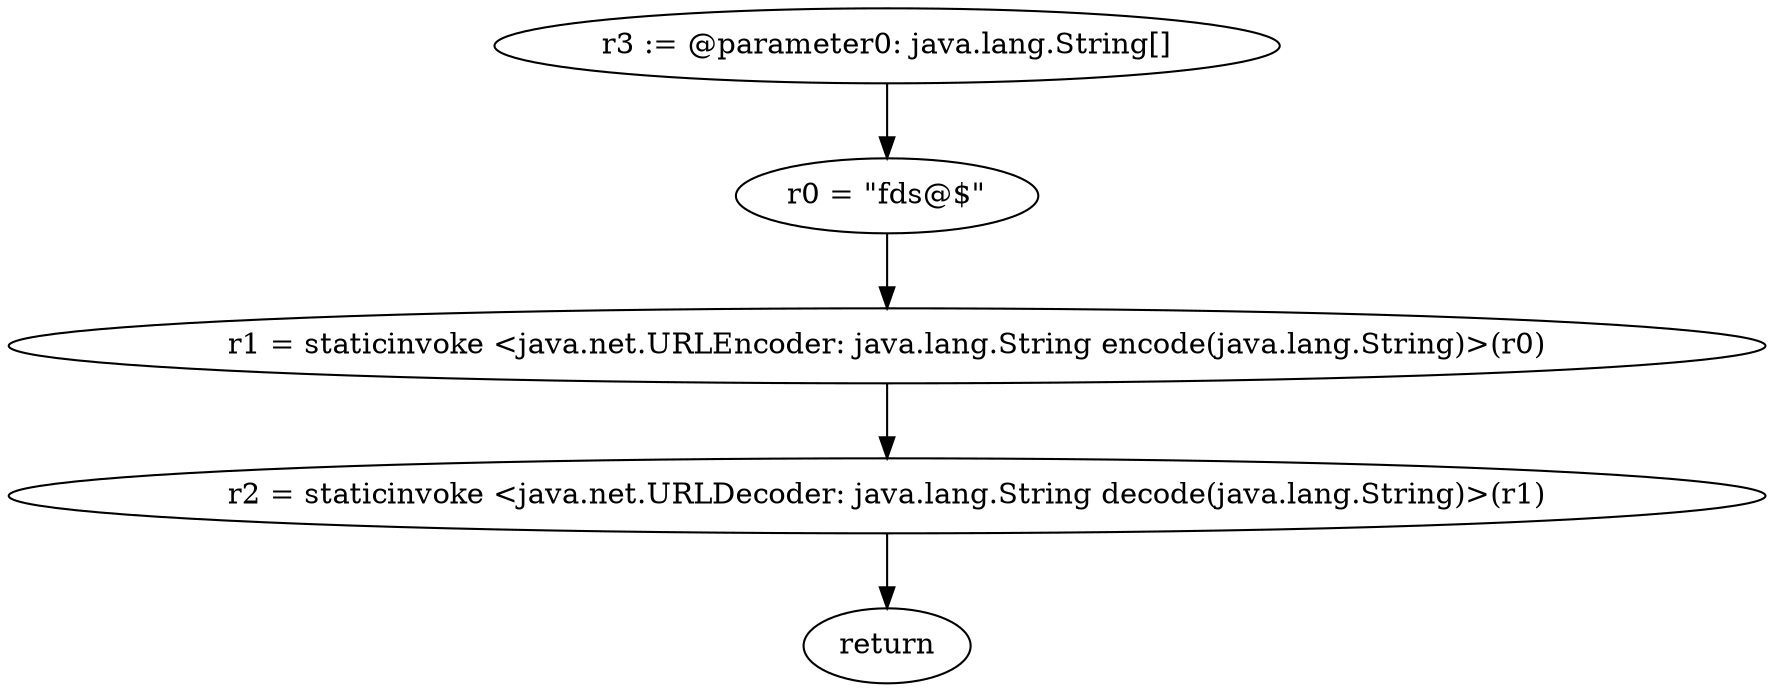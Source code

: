 digraph "unitGraph" {
    "r3 := @parameter0: java.lang.String[]"
    "r0 = \"fds@$\""
    "r1 = staticinvoke <java.net.URLEncoder: java.lang.String encode(java.lang.String)>(r0)"
    "r2 = staticinvoke <java.net.URLDecoder: java.lang.String decode(java.lang.String)>(r1)"
    "return"
    "r3 := @parameter0: java.lang.String[]"->"r0 = \"fds@$\"";
    "r0 = \"fds@$\""->"r1 = staticinvoke <java.net.URLEncoder: java.lang.String encode(java.lang.String)>(r0)";
    "r1 = staticinvoke <java.net.URLEncoder: java.lang.String encode(java.lang.String)>(r0)"->"r2 = staticinvoke <java.net.URLDecoder: java.lang.String decode(java.lang.String)>(r1)";
    "r2 = staticinvoke <java.net.URLDecoder: java.lang.String decode(java.lang.String)>(r1)"->"return";
}
